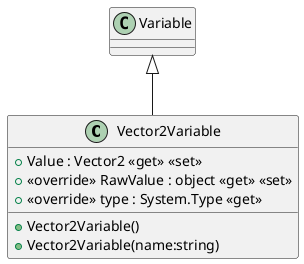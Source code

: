 @startuml
class Vector2Variable {
    + Value : Vector2 <<get>> <<set>>
    + <<override>> RawValue : object <<get>> <<set>>
    + <<override>> type : System.Type <<get>>
    + Vector2Variable()
    + Vector2Variable(name:string)
}
Variable <|-- Vector2Variable
@enduml
